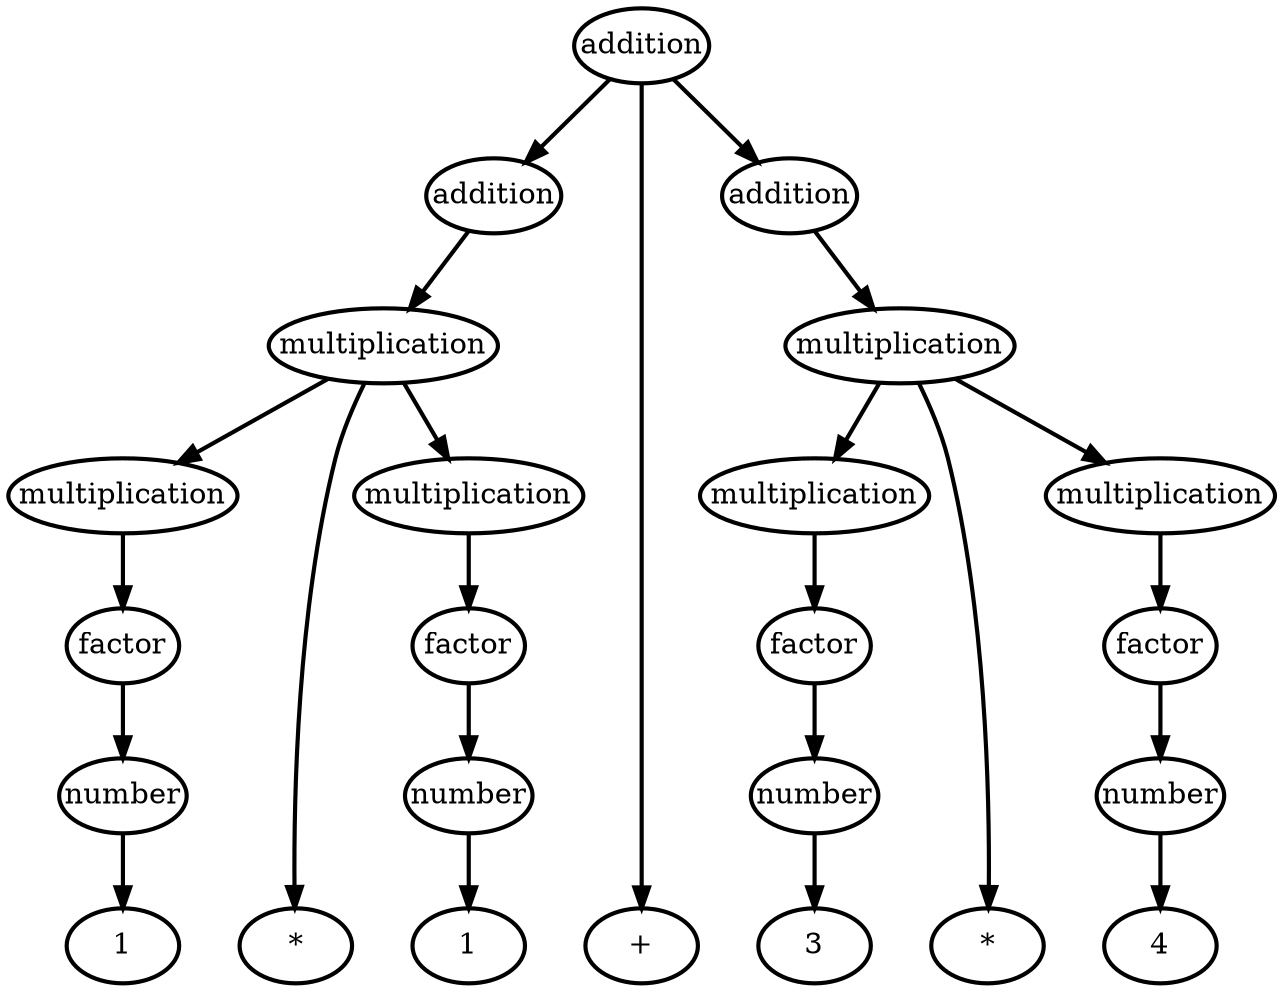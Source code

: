 digraph ast {

	node [
		style = rounded,
		margin = 0
		penwidth = 2;
	];

	edge [
		penwidth = 2;
	];

	addition1 [label = "addition"];
		addition11 [label = "addition"];
			multiplication11 [label = "multiplication"];
				multiplication111 [label = "multiplication"];
					factor111 [label = "factor"];
						number111 [label = "number"];
							lit1 [label = "1"];
				times1 [label = "*"];
				multiplication112 [label = "multiplication"];
					factor112 [label = "factor"];
						number112 [label = "number"];
							lit2 [label = "1"];
		plus [label = "+"];
		addition12 [label = "addition"];
			multiplication12 [label = "multiplication"];
				multiplication121 [label = "multiplication"];
					factor121 [label = "factor"];
						number121 [label = "number"];
							lit3 [label = "3"];
				times2 [label = "*"];
				multiplication122 [label = "multiplication"];
					factor122 [label = "factor"];
						number122 [label = "number"];
							lit4 [label = "4"];


	addition1 -> addition11 -> multiplication11 -> {
		multiplication111 times1 multiplication112
	}

	multiplication111 -> factor111 -> number111 -> lit1;
	multiplication112 -> factor112 -> number112 -> lit2;

	addition1 -> plus;

	addition1 -> addition12 -> multiplication12 -> {
		multiplication121
		times2
		multiplication122
	};

	multiplication121 -> factor121 -> number121 -> lit3;
	multiplication122 -> factor122 -> number122 -> lit4;

	{ rank=same addition11 addition12 };
	{ rank=same multiplication11 multiplication12 };
	{ rank=same multiplication111 multiplication112 multiplication121 multiplication122 };
	{ rank=same factor111 factor112 factor121 factor122 };
	{ rank=same number111 number112 number121 number122 };
	{ rank=same lit1 times1 lit2 plus lit3 times2 lit4 };
}

